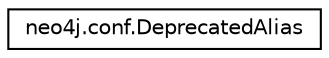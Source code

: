 digraph "Graphical Class Hierarchy"
{
 // LATEX_PDF_SIZE
  edge [fontname="Helvetica",fontsize="10",labelfontname="Helvetica",labelfontsize="10"];
  node [fontname="Helvetica",fontsize="10",shape=record];
  rankdir="LR";
  Node0 [label="neo4j.conf.DeprecatedAlias",height=0.2,width=0.4,color="black", fillcolor="white", style="filled",URL="$classneo4j_1_1conf_1_1_deprecated_alias.html",tooltip=" "];
}
